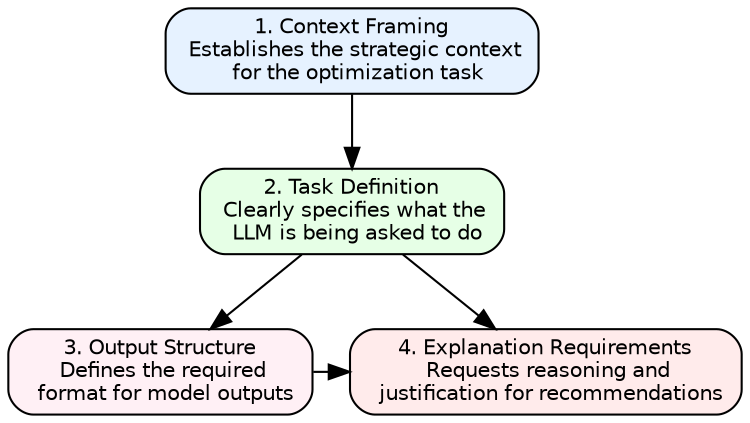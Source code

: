 digraph PromptArchitecture {
    rankdir=TB;
    node [shape=box, style="rounded,filled", fontname="Helvetica", fontsize=10];

    ContextFraming [label="1. Context Framing\n Establishes the strategic context\n  for the optimization task", fillcolor="#e6f2ff"]; // sehr helles Blau
    TaskDefinition [label="2. Task Definition\n Clearly specifies what the\n  LLM is being asked to do", fillcolor="#e6ffe6"]; // sehr helles Grün
    OutputStructure [label="3. Output Structure\n Defines the required\n  format for model outputs", fillcolor="#fff0f5"]; // sehr helles Rosa
    ExplanationRequirements [label="4. Explanation Requirements\n Requests reasoning and\n  justification for recommendations", fillcolor="#ffebeb"]; // sehr helles Koralle-Rosa

    ContextFraming -> TaskDefinition;
    TaskDefinition -> OutputStructure;
    TaskDefinition -> ExplanationRequirements;
    OutputStructure -> ExplanationRequirements;

    // Group OutputStructure and ExplanationRequirements on same level
    { rank=same; OutputStructure; ExplanationRequirements }
}
